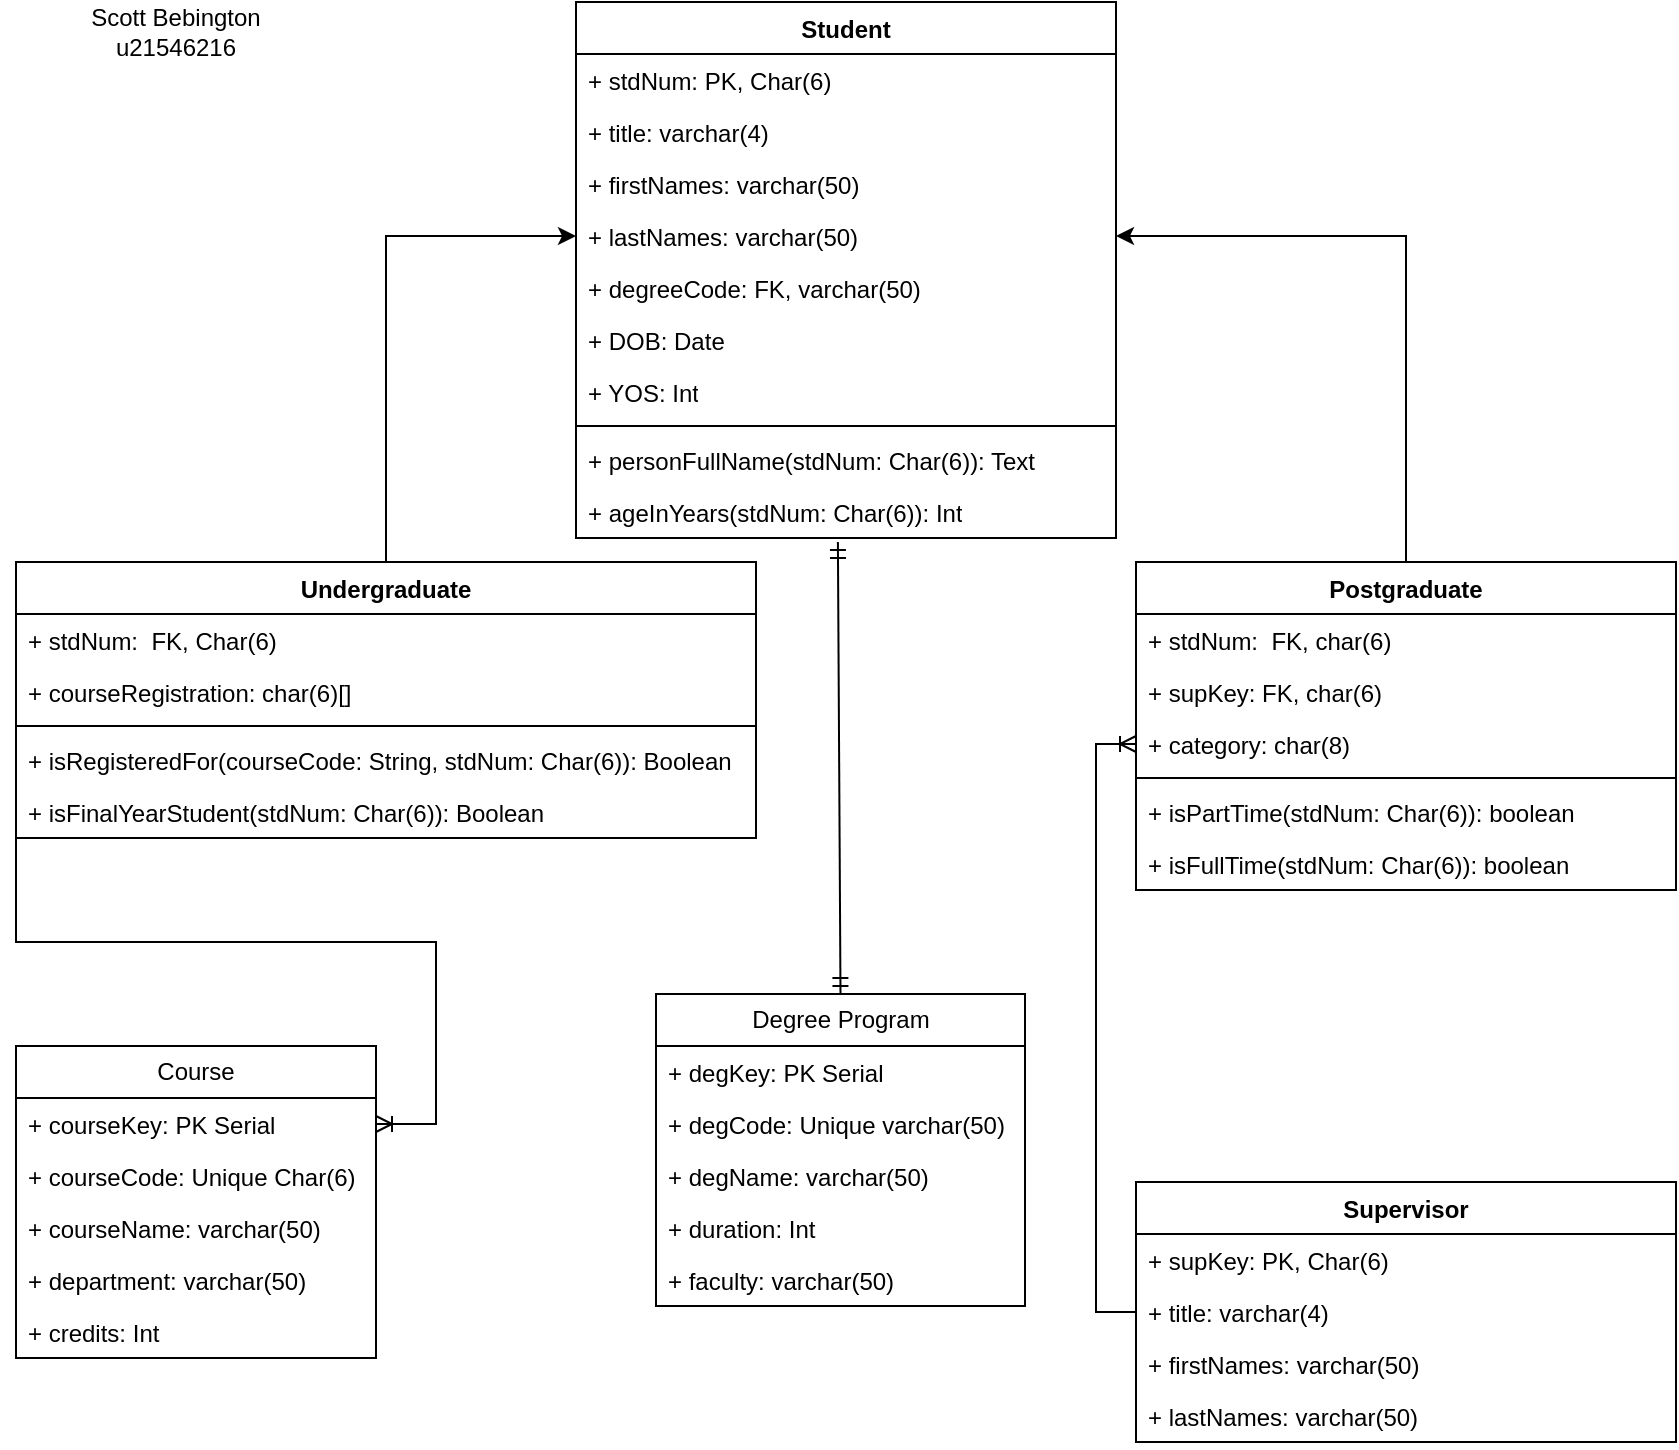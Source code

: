 <mxfile version="24.7.7">
  <diagram name="Page-1" id="LAdyUVTRs-dUwrlZmSKx">
    <mxGraphModel dx="1050" dy="617" grid="1" gridSize="10" guides="1" tooltips="1" connect="1" arrows="1" fold="1" page="1" pageScale="1" pageWidth="850" pageHeight="1100" math="0" shadow="0">
      <root>
        <mxCell id="0" />
        <mxCell id="1" parent="0" />
        <mxCell id="V5eouz58WjlSRQGwCRPv-58" value="Supervisor" style="swimlane;fontStyle=1;align=center;verticalAlign=top;childLayout=stackLayout;horizontal=1;startSize=26;horizontalStack=0;resizeParent=1;resizeParentMax=0;resizeLast=0;collapsible=1;marginBottom=0;whiteSpace=wrap;html=1;" vertex="1" parent="1">
          <mxGeometry x="570" y="630" width="270" height="130" as="geometry" />
        </mxCell>
        <mxCell id="V5eouz58WjlSRQGwCRPv-59" value="+ supKey: PK, Char(6)" style="text;strokeColor=none;fillColor=none;align=left;verticalAlign=top;spacingLeft=4;spacingRight=4;overflow=hidden;rotatable=0;points=[[0,0.5],[1,0.5]];portConstraint=eastwest;whiteSpace=wrap;html=1;" vertex="1" parent="V5eouz58WjlSRQGwCRPv-58">
          <mxGeometry y="26" width="270" height="26" as="geometry" />
        </mxCell>
        <mxCell id="V5eouz58WjlSRQGwCRPv-61" value="+ title: varchar(4)" style="text;strokeColor=none;fillColor=none;align=left;verticalAlign=top;spacingLeft=4;spacingRight=4;overflow=hidden;rotatable=0;points=[[0,0.5],[1,0.5]];portConstraint=eastwest;whiteSpace=wrap;html=1;" vertex="1" parent="V5eouz58WjlSRQGwCRPv-58">
          <mxGeometry y="52" width="270" height="26" as="geometry" />
        </mxCell>
        <mxCell id="V5eouz58WjlSRQGwCRPv-62" value="+ firstNames: varchar(50)" style="text;strokeColor=none;fillColor=none;align=left;verticalAlign=top;spacingLeft=4;spacingRight=4;overflow=hidden;rotatable=0;points=[[0,0.5],[1,0.5]];portConstraint=eastwest;whiteSpace=wrap;html=1;" vertex="1" parent="V5eouz58WjlSRQGwCRPv-58">
          <mxGeometry y="78" width="270" height="26" as="geometry" />
        </mxCell>
        <mxCell id="V5eouz58WjlSRQGwCRPv-63" value="+ lastNames: varchar(50)" style="text;strokeColor=none;fillColor=none;align=left;verticalAlign=top;spacingLeft=4;spacingRight=4;overflow=hidden;rotatable=0;points=[[0,0.5],[1,0.5]];portConstraint=eastwest;whiteSpace=wrap;html=1;" vertex="1" parent="V5eouz58WjlSRQGwCRPv-58">
          <mxGeometry y="104" width="270" height="26" as="geometry" />
        </mxCell>
        <mxCell id="V5eouz58WjlSRQGwCRPv-13" value="Degree Program" style="swimlane;fontStyle=0;childLayout=stackLayout;horizontal=1;startSize=26;fillColor=none;horizontalStack=0;resizeParent=1;resizeParentMax=0;resizeLast=0;collapsible=1;marginBottom=0;whiteSpace=wrap;html=1;" vertex="1" parent="1">
          <mxGeometry x="330" y="536" width="184.5" height="156" as="geometry" />
        </mxCell>
        <mxCell id="V5eouz58WjlSRQGwCRPv-14" value="+ degKey: PK Serial" style="text;strokeColor=none;fillColor=none;align=left;verticalAlign=top;spacingLeft=4;spacingRight=4;overflow=hidden;rotatable=0;points=[[0,0.5],[1,0.5]];portConstraint=eastwest;whiteSpace=wrap;html=1;" vertex="1" parent="V5eouz58WjlSRQGwCRPv-13">
          <mxGeometry y="26" width="184.5" height="26" as="geometry" />
        </mxCell>
        <mxCell id="V5eouz58WjlSRQGwCRPv-107" value="+ degCode: Unique varchar(50)" style="text;strokeColor=none;fillColor=none;align=left;verticalAlign=top;spacingLeft=4;spacingRight=4;overflow=hidden;rotatable=0;points=[[0,0.5],[1,0.5]];portConstraint=eastwest;whiteSpace=wrap;html=1;" vertex="1" parent="V5eouz58WjlSRQGwCRPv-13">
          <mxGeometry y="52" width="184.5" height="26" as="geometry" />
        </mxCell>
        <mxCell id="V5eouz58WjlSRQGwCRPv-15" value="+ degName: varchar(50)" style="text;strokeColor=none;fillColor=none;align=left;verticalAlign=top;spacingLeft=4;spacingRight=4;overflow=hidden;rotatable=0;points=[[0,0.5],[1,0.5]];portConstraint=eastwest;whiteSpace=wrap;html=1;" vertex="1" parent="V5eouz58WjlSRQGwCRPv-13">
          <mxGeometry y="78" width="184.5" height="26" as="geometry" />
        </mxCell>
        <mxCell id="V5eouz58WjlSRQGwCRPv-16" value="+ duration: Int" style="text;strokeColor=none;fillColor=none;align=left;verticalAlign=top;spacingLeft=4;spacingRight=4;overflow=hidden;rotatable=0;points=[[0,0.5],[1,0.5]];portConstraint=eastwest;whiteSpace=wrap;html=1;" vertex="1" parent="V5eouz58WjlSRQGwCRPv-13">
          <mxGeometry y="104" width="184.5" height="26" as="geometry" />
        </mxCell>
        <mxCell id="V5eouz58WjlSRQGwCRPv-78" value="+ faculty: varchar(50)" style="text;strokeColor=none;fillColor=none;align=left;verticalAlign=top;spacingLeft=4;spacingRight=4;overflow=hidden;rotatable=0;points=[[0,0.5],[1,0.5]];portConstraint=eastwest;whiteSpace=wrap;html=1;" vertex="1" parent="V5eouz58WjlSRQGwCRPv-13">
          <mxGeometry y="130" width="184.5" height="26" as="geometry" />
        </mxCell>
        <mxCell id="V5eouz58WjlSRQGwCRPv-17" value="Course" style="swimlane;fontStyle=0;childLayout=stackLayout;horizontal=1;startSize=26;fillColor=none;horizontalStack=0;resizeParent=1;resizeParentMax=0;resizeLast=0;collapsible=1;marginBottom=0;whiteSpace=wrap;html=1;" vertex="1" parent="1">
          <mxGeometry x="10" y="562" width="180" height="156" as="geometry" />
        </mxCell>
        <mxCell id="V5eouz58WjlSRQGwCRPv-18" value="+ courseKey: PK Serial" style="text;strokeColor=none;fillColor=none;align=left;verticalAlign=top;spacingLeft=4;spacingRight=4;overflow=hidden;rotatable=0;points=[[0,0.5],[1,0.5]];portConstraint=eastwest;whiteSpace=wrap;html=1;" vertex="1" parent="V5eouz58WjlSRQGwCRPv-17">
          <mxGeometry y="26" width="180" height="26" as="geometry" />
        </mxCell>
        <mxCell id="V5eouz58WjlSRQGwCRPv-108" value="+ courseCode: Unique Char(6)" style="text;strokeColor=none;fillColor=none;align=left;verticalAlign=top;spacingLeft=4;spacingRight=4;overflow=hidden;rotatable=0;points=[[0,0.5],[1,0.5]];portConstraint=eastwest;whiteSpace=wrap;html=1;" vertex="1" parent="V5eouz58WjlSRQGwCRPv-17">
          <mxGeometry y="52" width="180" height="26" as="geometry" />
        </mxCell>
        <mxCell id="V5eouz58WjlSRQGwCRPv-19" value="+ courseName: varchar(50)" style="text;strokeColor=none;fillColor=none;align=left;verticalAlign=top;spacingLeft=4;spacingRight=4;overflow=hidden;rotatable=0;points=[[0,0.5],[1,0.5]];portConstraint=eastwest;whiteSpace=wrap;html=1;" vertex="1" parent="V5eouz58WjlSRQGwCRPv-17">
          <mxGeometry y="78" width="180" height="26" as="geometry" />
        </mxCell>
        <mxCell id="V5eouz58WjlSRQGwCRPv-20" value="+ department: varchar(50)" style="text;strokeColor=none;fillColor=none;align=left;verticalAlign=top;spacingLeft=4;spacingRight=4;overflow=hidden;rotatable=0;points=[[0,0.5],[1,0.5]];portConstraint=eastwest;whiteSpace=wrap;html=1;" vertex="1" parent="V5eouz58WjlSRQGwCRPv-17">
          <mxGeometry y="104" width="180" height="26" as="geometry" />
        </mxCell>
        <mxCell id="V5eouz58WjlSRQGwCRPv-92" value="+ credits: Int" style="text;strokeColor=none;fillColor=none;align=left;verticalAlign=top;spacingLeft=4;spacingRight=4;overflow=hidden;rotatable=0;points=[[0,0.5],[1,0.5]];portConstraint=eastwest;whiteSpace=wrap;html=1;" vertex="1" parent="V5eouz58WjlSRQGwCRPv-17">
          <mxGeometry y="130" width="180" height="26" as="geometry" />
        </mxCell>
        <mxCell id="V5eouz58WjlSRQGwCRPv-102" style="edgeStyle=orthogonalEdgeStyle;rounded=0;orthogonalLoop=1;jettySize=auto;html=1;entryX=0;entryY=0.5;entryDx=0;entryDy=0;" edge="1" parent="1" source="V5eouz58WjlSRQGwCRPv-42" target="V5eouz58WjlSRQGwCRPv-117">
          <mxGeometry relative="1" as="geometry">
            <mxPoint x="290" y="245" as="targetPoint" />
          </mxGeometry>
        </mxCell>
        <mxCell id="V5eouz58WjlSRQGwCRPv-42" value="Undergraduate" style="swimlane;fontStyle=1;align=center;verticalAlign=top;childLayout=stackLayout;horizontal=1;startSize=26;horizontalStack=0;resizeParent=1;resizeParentMax=0;resizeLast=0;collapsible=1;marginBottom=0;whiteSpace=wrap;html=1;" vertex="1" parent="1">
          <mxGeometry x="10" y="320" width="370" height="138" as="geometry" />
        </mxCell>
        <mxCell id="V5eouz58WjlSRQGwCRPv-43" value="+ stdNum:&amp;nbsp; FK, Char(6)" style="text;strokeColor=none;fillColor=none;align=left;verticalAlign=top;spacingLeft=4;spacingRight=4;overflow=hidden;rotatable=0;points=[[0,0.5],[1,0.5]];portConstraint=eastwest;whiteSpace=wrap;html=1;" vertex="1" parent="V5eouz58WjlSRQGwCRPv-42">
          <mxGeometry y="26" width="370" height="26" as="geometry" />
        </mxCell>
        <mxCell id="V5eouz58WjlSRQGwCRPv-48" value="+ courseRegistration: char(6)[]" style="text;strokeColor=none;fillColor=none;align=left;verticalAlign=top;spacingLeft=4;spacingRight=4;overflow=hidden;rotatable=0;points=[[0,0.5],[1,0.5]];portConstraint=eastwest;whiteSpace=wrap;html=1;" vertex="1" parent="V5eouz58WjlSRQGwCRPv-42">
          <mxGeometry y="52" width="370" height="26" as="geometry" />
        </mxCell>
        <mxCell id="V5eouz58WjlSRQGwCRPv-44" value="" style="line;strokeWidth=1;fillColor=none;align=left;verticalAlign=middle;spacingTop=-1;spacingLeft=3;spacingRight=3;rotatable=0;labelPosition=right;points=[];portConstraint=eastwest;strokeColor=inherit;" vertex="1" parent="V5eouz58WjlSRQGwCRPv-42">
          <mxGeometry y="78" width="370" height="8" as="geometry" />
        </mxCell>
        <mxCell id="V5eouz58WjlSRQGwCRPv-45" value="+ isRegisteredFor(courseCode: String, stdNum: Char(6)): Boolean" style="text;strokeColor=none;fillColor=none;align=left;verticalAlign=top;spacingLeft=4;spacingRight=4;overflow=hidden;rotatable=0;points=[[0,0.5],[1,0.5]];portConstraint=eastwest;whiteSpace=wrap;html=1;" vertex="1" parent="V5eouz58WjlSRQGwCRPv-42">
          <mxGeometry y="86" width="370" height="26" as="geometry" />
        </mxCell>
        <mxCell id="V5eouz58WjlSRQGwCRPv-46" value="+&amp;nbsp;isFinalYearStudent(stdNum: Char(6)): Boolean" style="text;strokeColor=none;fillColor=none;align=left;verticalAlign=top;spacingLeft=4;spacingRight=4;overflow=hidden;rotatable=0;points=[[0,0.5],[1,0.5]];portConstraint=eastwest;whiteSpace=wrap;html=1;" vertex="1" parent="V5eouz58WjlSRQGwCRPv-42">
          <mxGeometry y="112" width="370" height="26" as="geometry" />
        </mxCell>
        <mxCell id="V5eouz58WjlSRQGwCRPv-103" style="edgeStyle=orthogonalEdgeStyle;rounded=0;orthogonalLoop=1;jettySize=auto;html=1;entryX=1;entryY=0.5;entryDx=0;entryDy=0;" edge="1" parent="1" source="V5eouz58WjlSRQGwCRPv-49" target="V5eouz58WjlSRQGwCRPv-117">
          <mxGeometry relative="1" as="geometry">
            <mxPoint x="490" y="245" as="targetPoint" />
          </mxGeometry>
        </mxCell>
        <mxCell id="V5eouz58WjlSRQGwCRPv-49" value="Postgraduate" style="swimlane;fontStyle=1;align=center;verticalAlign=top;childLayout=stackLayout;horizontal=1;startSize=26;horizontalStack=0;resizeParent=1;resizeParentMax=0;resizeLast=0;collapsible=1;marginBottom=0;whiteSpace=wrap;html=1;" vertex="1" parent="1">
          <mxGeometry x="570" y="320" width="270" height="164" as="geometry" />
        </mxCell>
        <mxCell id="V5eouz58WjlSRQGwCRPv-50" value="+ stdNum:&amp;nbsp; FK, char(6)" style="text;strokeColor=none;fillColor=none;align=left;verticalAlign=top;spacingLeft=4;spacingRight=4;overflow=hidden;rotatable=0;points=[[0,0.5],[1,0.5]];portConstraint=eastwest;whiteSpace=wrap;html=1;" vertex="1" parent="V5eouz58WjlSRQGwCRPv-49">
          <mxGeometry y="26" width="270" height="26" as="geometry" />
        </mxCell>
        <mxCell id="V5eouz58WjlSRQGwCRPv-67" value="+ supKey:  FK, char(6)" style="text;strokeColor=none;fillColor=none;align=left;verticalAlign=top;spacingLeft=4;spacingRight=4;overflow=hidden;rotatable=0;points=[[0,0.5],[1,0.5]];portConstraint=eastwest;whiteSpace=wrap;html=1;" vertex="1" parent="V5eouz58WjlSRQGwCRPv-49">
          <mxGeometry y="52" width="270" height="26" as="geometry" />
        </mxCell>
        <mxCell id="V5eouz58WjlSRQGwCRPv-57" value="+ category: char(8)" style="text;strokeColor=none;fillColor=none;align=left;verticalAlign=top;spacingLeft=4;spacingRight=4;overflow=hidden;rotatable=0;points=[[0,0.5],[1,0.5]];portConstraint=eastwest;whiteSpace=wrap;html=1;" vertex="1" parent="V5eouz58WjlSRQGwCRPv-49">
          <mxGeometry y="78" width="270" height="26" as="geometry" />
        </mxCell>
        <mxCell id="V5eouz58WjlSRQGwCRPv-52" value="" style="line;strokeWidth=1;fillColor=none;align=left;verticalAlign=middle;spacingTop=-1;spacingLeft=3;spacingRight=3;rotatable=0;labelPosition=right;points=[];portConstraint=eastwest;strokeColor=inherit;" vertex="1" parent="V5eouz58WjlSRQGwCRPv-49">
          <mxGeometry y="104" width="270" height="8" as="geometry" />
        </mxCell>
        <mxCell id="V5eouz58WjlSRQGwCRPv-55" value="+&amp;nbsp;isPartTime(stdNum: Char(6)): boolean" style="text;strokeColor=none;fillColor=none;align=left;verticalAlign=top;spacingLeft=4;spacingRight=4;overflow=hidden;rotatable=0;points=[[0,0.5],[1,0.5]];portConstraint=eastwest;whiteSpace=wrap;html=1;" vertex="1" parent="V5eouz58WjlSRQGwCRPv-49">
          <mxGeometry y="112" width="270" height="26" as="geometry" />
        </mxCell>
        <mxCell id="V5eouz58WjlSRQGwCRPv-56" value="+&amp;nbsp;isFullTime(stdNum: Char(6)): boolean" style="text;strokeColor=none;fillColor=none;align=left;verticalAlign=top;spacingLeft=4;spacingRight=4;overflow=hidden;rotatable=0;points=[[0,0.5],[1,0.5]];portConstraint=eastwest;whiteSpace=wrap;html=1;" vertex="1" parent="V5eouz58WjlSRQGwCRPv-49">
          <mxGeometry y="138" width="270" height="26" as="geometry" />
        </mxCell>
        <mxCell id="V5eouz58WjlSRQGwCRPv-95" value="" style="fontSize=12;html=1;endArrow=ERmandOne;startArrow=ERmandOne;rounded=0;exitX=0.5;exitY=0;exitDx=0;exitDy=0;entryX=0.485;entryY=1.077;entryDx=0;entryDy=0;entryPerimeter=0;" edge="1" parent="1" source="V5eouz58WjlSRQGwCRPv-13" target="V5eouz58WjlSRQGwCRPv-114">
          <mxGeometry width="100" height="100" relative="1" as="geometry">
            <mxPoint x="300" y="520" as="sourcePoint" />
            <mxPoint x="393" y="260.002" as="targetPoint" />
          </mxGeometry>
        </mxCell>
        <mxCell id="V5eouz58WjlSRQGwCRPv-104" value="" style="edgeStyle=orthogonalEdgeStyle;fontSize=12;html=1;endArrow=ERoneToMany;rounded=0;entryX=1;entryY=0.5;entryDx=0;entryDy=0;exitX=0;exitY=0.5;exitDx=0;exitDy=0;" edge="1" parent="1" source="V5eouz58WjlSRQGwCRPv-46" target="V5eouz58WjlSRQGwCRPv-18">
          <mxGeometry width="100" height="100" relative="1" as="geometry">
            <mxPoint x="240" y="558" as="sourcePoint" />
            <mxPoint x="340" y="458" as="targetPoint" />
            <Array as="points">
              <mxPoint x="10" y="510" />
              <mxPoint x="220" y="510" />
              <mxPoint x="220" y="601" />
            </Array>
          </mxGeometry>
        </mxCell>
        <mxCell id="V5eouz58WjlSRQGwCRPv-105" value="" style="edgeStyle=orthogonalEdgeStyle;fontSize=12;html=1;endArrow=ERoneToMany;rounded=0;entryX=0;entryY=0.5;entryDx=0;entryDy=0;exitX=0;exitY=0.5;exitDx=0;exitDy=0;" edge="1" parent="1" source="V5eouz58WjlSRQGwCRPv-61" target="V5eouz58WjlSRQGwCRPv-57">
          <mxGeometry width="100" height="100" relative="1" as="geometry">
            <mxPoint x="400" y="480" as="sourcePoint" />
            <mxPoint x="500" y="380" as="targetPoint" />
            <Array as="points">
              <mxPoint x="550" y="695" />
              <mxPoint x="550" y="411" />
            </Array>
          </mxGeometry>
        </mxCell>
        <mxCell id="V5eouz58WjlSRQGwCRPv-106" value="Scott Bebington&lt;div&gt;u21546216&lt;/div&gt;" style="text;html=1;align=center;verticalAlign=middle;whiteSpace=wrap;rounded=0;" vertex="1" parent="1">
          <mxGeometry x="40" y="40" width="100" height="30" as="geometry" />
        </mxCell>
        <mxCell id="V5eouz58WjlSRQGwCRPv-109" value="Student" style="swimlane;fontStyle=1;align=center;verticalAlign=top;childLayout=stackLayout;horizontal=1;startSize=26;horizontalStack=0;resizeParent=1;resizeParentMax=0;resizeLast=0;collapsible=1;marginBottom=0;whiteSpace=wrap;html=1;" vertex="1" parent="1">
          <mxGeometry x="290" y="40" width="270" height="268" as="geometry" />
        </mxCell>
        <mxCell id="V5eouz58WjlSRQGwCRPv-110" value="+ stdNum: PK, Char(6)" style="text;strokeColor=none;fillColor=none;align=left;verticalAlign=top;spacingLeft=4;spacingRight=4;overflow=hidden;rotatable=0;points=[[0,0.5],[1,0.5]];portConstraint=eastwest;whiteSpace=wrap;html=1;" vertex="1" parent="V5eouz58WjlSRQGwCRPv-109">
          <mxGeometry y="26" width="270" height="26" as="geometry" />
        </mxCell>
        <mxCell id="V5eouz58WjlSRQGwCRPv-115" value="+ title: varchar(4)" style="text;strokeColor=none;fillColor=none;align=left;verticalAlign=top;spacingLeft=4;spacingRight=4;overflow=hidden;rotatable=0;points=[[0,0.5],[1,0.5]];portConstraint=eastwest;whiteSpace=wrap;html=1;" vertex="1" parent="V5eouz58WjlSRQGwCRPv-109">
          <mxGeometry y="52" width="270" height="26" as="geometry" />
        </mxCell>
        <mxCell id="V5eouz58WjlSRQGwCRPv-116" value="+ firstNames: varchar(50)" style="text;strokeColor=none;fillColor=none;align=left;verticalAlign=top;spacingLeft=4;spacingRight=4;overflow=hidden;rotatable=0;points=[[0,0.5],[1,0.5]];portConstraint=eastwest;whiteSpace=wrap;html=1;" vertex="1" parent="V5eouz58WjlSRQGwCRPv-109">
          <mxGeometry y="78" width="270" height="26" as="geometry" />
        </mxCell>
        <mxCell id="V5eouz58WjlSRQGwCRPv-117" value="+ lastNames: varchar(50)" style="text;strokeColor=none;fillColor=none;align=left;verticalAlign=top;spacingLeft=4;spacingRight=4;overflow=hidden;rotatable=0;points=[[0,0.5],[1,0.5]];portConstraint=eastwest;whiteSpace=wrap;html=1;" vertex="1" parent="V5eouz58WjlSRQGwCRPv-109">
          <mxGeometry y="104" width="270" height="26" as="geometry" />
        </mxCell>
        <mxCell id="V5eouz58WjlSRQGwCRPv-118" value="+ degreeCode: FK, varchar(50)" style="text;strokeColor=none;fillColor=none;align=left;verticalAlign=top;spacingLeft=4;spacingRight=4;overflow=hidden;rotatable=0;points=[[0,0.5],[1,0.5]];portConstraint=eastwest;whiteSpace=wrap;html=1;" vertex="1" parent="V5eouz58WjlSRQGwCRPv-109">
          <mxGeometry y="130" width="270" height="26" as="geometry" />
        </mxCell>
        <mxCell id="V5eouz58WjlSRQGwCRPv-119" value="+ DOB: Date" style="text;strokeColor=none;fillColor=none;align=left;verticalAlign=top;spacingLeft=4;spacingRight=4;overflow=hidden;rotatable=0;points=[[0,0.5],[1,0.5]];portConstraint=eastwest;whiteSpace=wrap;html=1;" vertex="1" parent="V5eouz58WjlSRQGwCRPv-109">
          <mxGeometry y="156" width="270" height="26" as="geometry" />
        </mxCell>
        <mxCell id="V5eouz58WjlSRQGwCRPv-111" value="+ YOS: Int" style="text;strokeColor=none;fillColor=none;align=left;verticalAlign=top;spacingLeft=4;spacingRight=4;overflow=hidden;rotatable=0;points=[[0,0.5],[1,0.5]];portConstraint=eastwest;whiteSpace=wrap;html=1;" vertex="1" parent="V5eouz58WjlSRQGwCRPv-109">
          <mxGeometry y="182" width="270" height="26" as="geometry" />
        </mxCell>
        <mxCell id="V5eouz58WjlSRQGwCRPv-112" value="" style="line;strokeWidth=1;fillColor=none;align=left;verticalAlign=middle;spacingTop=-1;spacingLeft=3;spacingRight=3;rotatable=0;labelPosition=right;points=[];portConstraint=eastwest;strokeColor=inherit;" vertex="1" parent="V5eouz58WjlSRQGwCRPv-109">
          <mxGeometry y="208" width="270" height="8" as="geometry" />
        </mxCell>
        <mxCell id="V5eouz58WjlSRQGwCRPv-113" value="+ personFullName(stdNum: Char(6)): Text" style="text;strokeColor=none;fillColor=none;align=left;verticalAlign=top;spacingLeft=4;spacingRight=4;overflow=hidden;rotatable=0;points=[[0,0.5],[1,0.5]];portConstraint=eastwest;whiteSpace=wrap;html=1;" vertex="1" parent="V5eouz58WjlSRQGwCRPv-109">
          <mxGeometry y="216" width="270" height="26" as="geometry" />
        </mxCell>
        <mxCell id="V5eouz58WjlSRQGwCRPv-114" value="+ ageInYears(stdNum: Char(6)): Int" style="text;strokeColor=none;fillColor=none;align=left;verticalAlign=top;spacingLeft=4;spacingRight=4;overflow=hidden;rotatable=0;points=[[0,0.5],[1,0.5]];portConstraint=eastwest;whiteSpace=wrap;html=1;" vertex="1" parent="V5eouz58WjlSRQGwCRPv-109">
          <mxGeometry y="242" width="270" height="26" as="geometry" />
        </mxCell>
      </root>
    </mxGraphModel>
  </diagram>
</mxfile>
